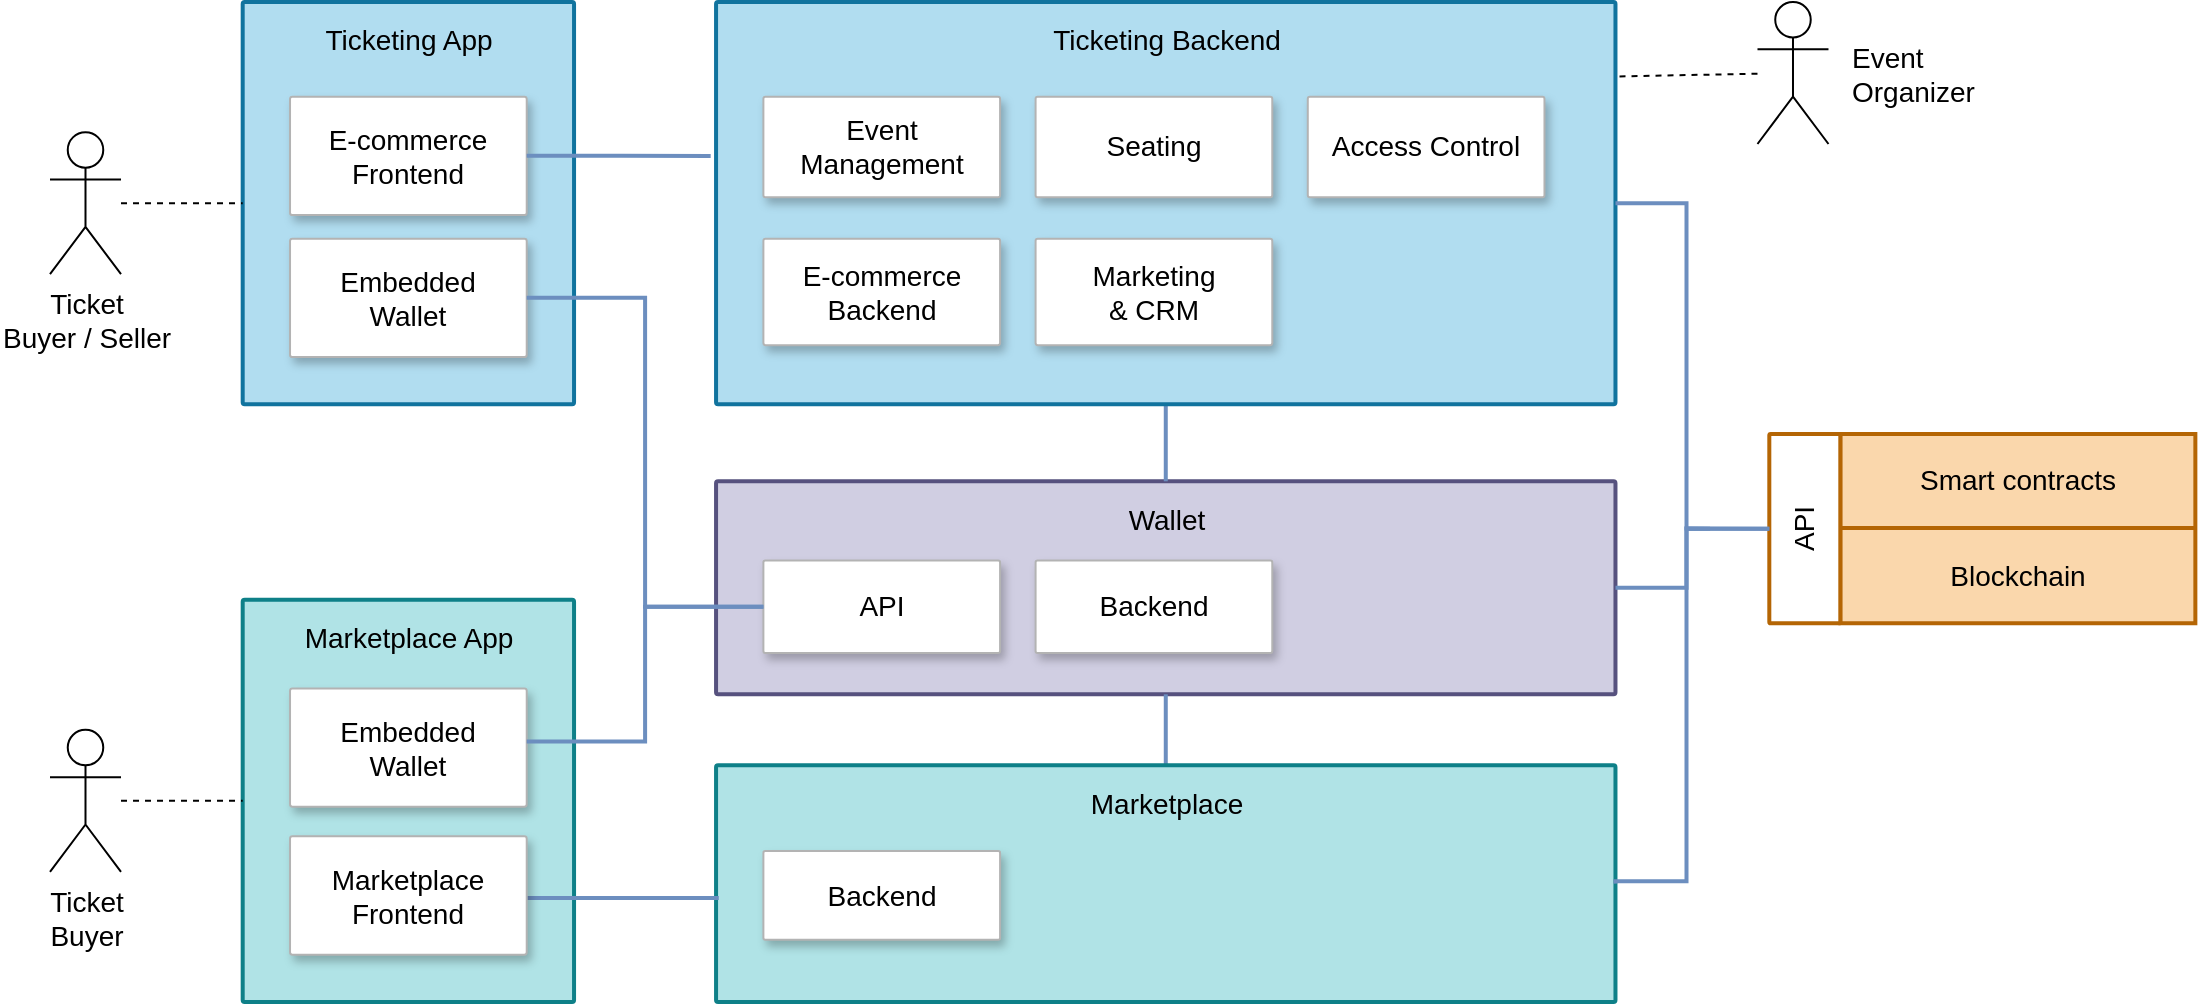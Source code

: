 <mxfile version="14.5.10" type="github">
  <diagram id="f106602c-feb2-e66a-4537-3a34d633f6aa" name="Page-1">
    <mxGraphModel dx="1678" dy="771" grid="0" gridSize="10" guides="1" tooltips="1" connect="1" arrows="1" fold="1" page="1" pageScale="1" pageWidth="1169" pageHeight="827" background="#ffffff" math="0" shadow="0">
      <root>
        <mxCell id="0" />
        <mxCell id="1" parent="0" />
        <mxCell id="Xia8TUtR7QgbiRvDQSHb-1038" value="Wallet" style="points=[[0,0,0],[0.25,0,0],[0.5,0,0],[0.75,0,0],[1,0,0],[1,0.25,0],[1,0.5,0],[1,0.75,0],[1,1,0],[0.75,1,0],[0.5,1,0],[0.25,1,0],[0,1,0],[0,0.75,0],[0,0.5,0],[0,0.25,0]];rounded=1;absoluteArcSize=1;arcSize=2;html=1;strokeColor=#56517e;shadow=0;dashed=0;fontSize=14;align=center;verticalAlign=top;spacing=10;spacingTop=-4;fillColor=#d0cee2;strokeWidth=2;" parent="1" vertex="1">
          <mxGeometry x="395.031" y="386.645" width="449.706" height="106.509" as="geometry" />
        </mxCell>
        <mxCell id="Xia8TUtR7QgbiRvDQSHb-1060" value="Marketplace App" style="points=[[0,0,0],[0.25,0,0],[0.5,0,0],[0.75,0,0],[1,0,0],[1,0.25,0],[1,0.5,0],[1,0.75,0],[1,1,0],[0.75,1,0],[0.5,1,0],[0.25,1,0],[0,1,0],[0,0.75,0],[0,0.5,0],[0,0.25,0]];rounded=1;absoluteArcSize=1;arcSize=2;html=1;shadow=0;dashed=0;fontSize=14;align=center;verticalAlign=top;spacing=10;spacingTop=-4;fillColor=#b0e3e6;strokeColor=#0e8088;strokeWidth=2;" parent="1" vertex="1">
          <mxGeometry x="158.344" y="445.817" width="165.681" height="201.183" as="geometry" />
        </mxCell>
        <mxCell id="ODiTWqgWh26u66qIhI0O-1039" style="edgeStyle=orthogonalEdgeStyle;rounded=0;orthogonalLoop=1;jettySize=auto;html=1;exitX=0.5;exitY=0;exitDx=0;exitDy=0;exitPerimeter=0;entryX=0.5;entryY=1;entryDx=0;entryDy=0;entryPerimeter=0;endArrow=none;endFill=0;dashed=0;fontSize=12;align=left;strokeColor=#6C8EBF;strokeWidth=2;labelBackgroundColor=none;startFill=1;" edge="1" parent="1" source="Xia8TUtR7QgbiRvDQSHb-1017" target="Xia8TUtR7QgbiRvDQSHb-1038">
          <mxGeometry x="40" y="147" as="geometry" />
        </mxCell>
        <mxCell id="Xia8TUtR7QgbiRvDQSHb-1017" value="Marketplace" style="points=[[0,0,0],[0.25,0,0],[0.5,0,0],[0.75,0,0],[1,0,0],[1,0.25,0],[1,0.5,0],[1,0.75,0],[1,1,0],[0.75,1,0],[0.5,1,0],[0.25,1,0],[0,1,0],[0,0.75,0],[0,0.5,0],[0,0.25,0]];rounded=1;absoluteArcSize=1;arcSize=2;html=1;shadow=0;dashed=0;fontSize=14;align=center;verticalAlign=top;spacing=10;spacingTop=-4;fillColor=#b0e3e6;strokeColor=#0e8088;strokeWidth=2;" parent="1" vertex="1">
          <mxGeometry x="395.031" y="528.657" width="449.706" height="118.343" as="geometry" />
        </mxCell>
        <mxCell id="Xia8TUtR7QgbiRvDQSHb-1018" value="Backend" style="rounded=1;whiteSpace=wrap;html=1;fillColor=#ffffff;shadow=1;fontSize=14;strokeWidth=1;arcSize=2;strokeColor=#B3B3B3;" parent="1" vertex="1">
          <mxGeometry x="418.7" y="571.556" width="118.344" height="44.379" as="geometry" />
        </mxCell>
        <mxCell id="Xia8TUtR7QgbiRvDQSHb-1056" value="Ticketing App" style="points=[[0,0,0],[0.25,0,0],[0.5,0,0],[0.75,0,0],[1,0,0],[1,0.25,0],[1,0.5,0],[1,0.75,0],[1,1,0],[0.75,1,0],[0.5,1,0],[0.25,1,0],[0,1,0],[0,0.75,0],[0,0.5,0],[0,0.25,0]];rounded=1;absoluteArcSize=1;arcSize=2;html=1;shadow=0;dashed=0;fontSize=14;align=center;verticalAlign=top;spacing=10;spacingTop=-4;fillColor=#b1ddf0;strokeColor=#10739e;strokeWidth=2;" parent="1" vertex="1">
          <mxGeometry x="158.344" y="147" width="165.681" height="201.183" as="geometry" />
        </mxCell>
        <mxCell id="Xia8TUtR7QgbiRvDQSHb-1057" value="E-commerce&lt;br style=&quot;font-size: 14px;&quot;&gt;Frontend" style="rounded=1;whiteSpace=wrap;html=1;fillColor=#ffffff;shadow=1;fontSize=14;strokeColor=#B3B3B3;strokeWidth=1;arcSize=2;" parent="1" vertex="1">
          <mxGeometry x="182.013" y="194.337" width="118.344" height="59.172" as="geometry" />
        </mxCell>
        <mxCell id="Xia8TUtR7QgbiRvDQSHb-1058" value="Embedded&lt;br style=&quot;font-size: 14px;&quot;&gt;Wallet" style="rounded=1;whiteSpace=wrap;html=1;fillColor=#ffffff;shadow=1;fontSize=14;strokeColor=#B3B3B3;strokeWidth=1;arcSize=2;" parent="1" vertex="1">
          <mxGeometry x="182.013" y="265.343" width="118.344" height="59.172" as="geometry" />
        </mxCell>
        <mxCell id="ODiTWqgWh26u66qIhI0O-1038" style="edgeStyle=orthogonalEdgeStyle;rounded=0;orthogonalLoop=1;jettySize=auto;html=1;exitX=0.5;exitY=1;exitDx=0;exitDy=0;exitPerimeter=0;entryX=0.5;entryY=0;entryDx=0;entryDy=0;entryPerimeter=0;endArrow=none;endFill=0;dashed=0;fontSize=12;align=left;strokeColor=#6C8EBF;strokeWidth=2;labelBackgroundColor=none;startFill=1;" edge="1" parent="1" source="Xia8TUtR7QgbiRvDQSHb-1001" target="Xia8TUtR7QgbiRvDQSHb-1038">
          <mxGeometry x="40" y="147" as="geometry" />
        </mxCell>
        <mxCell id="Xia8TUtR7QgbiRvDQSHb-1001" value="Ticketing Backend" style="points=[[0,0,0],[0.25,0,0],[0.5,0,0],[0.75,0,0],[1,0,0],[1,0.25,0],[1,0.5,0],[1,0.75,0],[1,1,0],[0.75,1,0],[0.5,1,0],[0.25,1,0],[0,1,0],[0,0.75,0],[0,0.5,0],[0,0.25,0]];rounded=1;absoluteArcSize=1;arcSize=2;html=1;shadow=0;dashed=0;fontSize=14;align=center;verticalAlign=top;spacing=10;spacingTop=-4;fillColor=#b1ddf0;strokeColor=#10739e;strokeWidth=2;" parent="1" vertex="1">
          <mxGeometry x="395.031" y="147" width="449.706" height="201.183" as="geometry" />
        </mxCell>
        <mxCell id="ODiTWqgWh26u66qIhI0O-1012" style="edgeStyle=orthogonalEdgeStyle;rounded=0;orthogonalLoop=1;jettySize=auto;html=1;entryX=-0.006;entryY=0.383;entryDx=0;entryDy=0;entryPerimeter=0;fontColor=#000000;endArrow=none;endFill=0;dashed=0;fontSize=12;align=left;strokeColor=#6C8EBF;strokeWidth=2;labelBackgroundColor=none;startFill=1;" edge="1" parent="1" source="Xia8TUtR7QgbiRvDQSHb-1057" target="Xia8TUtR7QgbiRvDQSHb-1001">
          <mxGeometry x="40" y="147" as="geometry" />
        </mxCell>
        <mxCell id="Xia8TUtR7QgbiRvDQSHb-1009" value="Event&lt;br style=&quot;font-size: 14px;&quot;&gt;Management" style="rounded=1;whiteSpace=wrap;html=1;shadow=1;fontSize=14;strokeWidth=1;arcSize=2;strokeColor=#B3B3B3;" parent="1" vertex="1">
          <mxGeometry x="418.7" y="194.337" width="118.344" height="50.296" as="geometry" />
        </mxCell>
        <mxCell id="Xia8TUtR7QgbiRvDQSHb-1010" value="Seating" style="rounded=1;whiteSpace=wrap;html=1;fillColor=#ffffff;shadow=1;fontSize=14;strokeWidth=1;arcSize=2;strokeColor=#B3B3B3;" parent="1" vertex="1">
          <mxGeometry x="554.795" y="194.337" width="118.344" height="50.296" as="geometry" />
        </mxCell>
        <mxCell id="Xia8TUtR7QgbiRvDQSHb-1012" value="E-commerce&lt;br style=&quot;font-size: 14px;&quot;&gt;Backend" style="rounded=1;whiteSpace=wrap;html=1;fillColor=#ffffff;shadow=1;fontSize=14;strokeWidth=1;arcSize=2;strokeColor=#B3B3B3;" parent="1" vertex="1">
          <mxGeometry x="418.7" y="265.343" width="118.344" height="53.254" as="geometry" />
        </mxCell>
        <mxCell id="Xia8TUtR7QgbiRvDQSHb-1015" value="Marketing&lt;br style=&quot;font-size: 14px;&quot;&gt;&amp;amp; CRM" style="rounded=1;whiteSpace=wrap;html=1;fillColor=#ffffff;shadow=1;fontSize=14;strokeWidth=1;arcSize=2;strokeColor=#B3B3B3;" parent="1" vertex="1">
          <mxGeometry x="554.795" y="265.343" width="118.344" height="53.254" as="geometry" />
        </mxCell>
        <mxCell id="Xia8TUtR7QgbiRvDQSHb-1016" value="Access Control" style="rounded=1;whiteSpace=wrap;html=1;fillColor=#ffffff;shadow=1;fontSize=14;strokeWidth=1;arcSize=2;strokeColor=#B3B3B3;" parent="1" vertex="1">
          <mxGeometry x="690.891" y="194.337" width="118.344" height="50.296" as="geometry" />
        </mxCell>
        <mxCell id="ODiTWqgWh26u66qIhI0O-1017" value="" style="rounded=0;orthogonalLoop=1;jettySize=auto;html=1;fontColor=#000000;endArrow=none;endFill=0;dashed=1;" edge="1" parent="1" source="ODiTWqgWh26u66qIhI0O-1013" target="Xia8TUtR7QgbiRvDQSHb-1056">
          <mxGeometry x="40" y="147" as="geometry">
            <mxPoint x="111.006" y="303.805" as="targetPoint" />
          </mxGeometry>
        </mxCell>
        <mxCell id="ODiTWqgWh26u66qIhI0O-1013" value="Ticket&lt;br&gt;Buyer / Seller" style="shape=umlActor;verticalLabelPosition=bottom;verticalAlign=top;html=1;outlineConnect=0;fontColor=#000000;strokeColor=#000000;fillColor=none;align=center;labelPosition=center;fontSize=14;" vertex="1" parent="1">
          <mxGeometry x="62" y="212.089" width="35.503" height="71.006" as="geometry" />
        </mxCell>
        <mxCell id="ODiTWqgWh26u66qIhI0O-1046" value="" style="rounded=0;orthogonalLoop=1;jettySize=auto;html=1;endArrow=none;endFill=0;dashed=1;" edge="1" parent="1" source="ODiTWqgWh26u66qIhI0O-1029" target="Xia8TUtR7QgbiRvDQSHb-1060">
          <mxGeometry x="40" y="147" as="geometry" />
        </mxCell>
        <mxCell id="ODiTWqgWh26u66qIhI0O-1029" value="Ticket&lt;br&gt;Buyer" style="shape=umlActor;verticalLabelPosition=bottom;verticalAlign=top;html=1;outlineConnect=0;fontColor=#000000;strokeColor=#000000;fillColor=none;align=center;fontSize=14;" vertex="1" parent="1">
          <mxGeometry x="62" y="510.905" width="35.503" height="71.006" as="geometry" />
        </mxCell>
        <mxCell id="ODiTWqgWh26u66qIhI0O-1053" value="" style="edgeStyle=none;rounded=0;orthogonalLoop=1;jettySize=auto;html=1;fontColor=#000000;endArrow=none;endFill=0;dashed=1;entryX=1.002;entryY=0.185;entryDx=0;entryDy=0;entryPerimeter=0;" edge="1" parent="1" source="ODiTWqgWh26u66qIhI0O-1030" target="Xia8TUtR7QgbiRvDQSHb-1001">
          <mxGeometry x="40" y="147" as="geometry" />
        </mxCell>
        <mxCell id="ODiTWqgWh26u66qIhI0O-1030" value="Event&lt;br&gt;Organizer" style="shape=umlActor;verticalLabelPosition=middle;verticalAlign=middle;html=1;outlineConnect=0;fontColor=#000000;strokeColor=#000000;fillColor=none;align=left;labelPosition=right;fontSize=14;spacingLeft=10;" vertex="1" parent="1">
          <mxGeometry x="915.744" y="147" width="35.503" height="71.006" as="geometry" />
        </mxCell>
        <mxCell id="ODiTWqgWh26u66qIhI0O-1041" style="edgeStyle=orthogonalEdgeStyle;rounded=0;orthogonalLoop=1;jettySize=auto;html=1;entryX=0.003;entryY=0.561;entryDx=0;entryDy=0;entryPerimeter=0;endArrow=none;endFill=0;dashed=0;fontSize=12;align=left;strokeColor=#6C8EBF;strokeWidth=2;labelBackgroundColor=none;startFill=1;" edge="1" parent="1" source="Xia8TUtR7QgbiRvDQSHb-1061" target="Xia8TUtR7QgbiRvDQSHb-1017">
          <mxGeometry x="40" y="147" as="geometry">
            <Array as="points">
              <mxPoint x="324.025" y="594.929" />
              <mxPoint x="324.025" y="594.929" />
            </Array>
          </mxGeometry>
        </mxCell>
        <mxCell id="Xia8TUtR7QgbiRvDQSHb-1061" value="Marketplace&lt;br style=&quot;font-size: 14px;&quot;&gt;Frontend" style="rounded=1;whiteSpace=wrap;html=1;fillColor=#ffffff;shadow=1;fontSize=14;strokeColor=#B3B3B3;strokeWidth=1;arcSize=2;" parent="1" vertex="1">
          <mxGeometry x="182.013" y="564.16" width="118.344" height="59.172" as="geometry" />
        </mxCell>
        <mxCell id="Xia8TUtR7QgbiRvDQSHb-1062" value="Embedded&lt;br style=&quot;font-size: 14px;&quot;&gt;Wallet" style="rounded=1;whiteSpace=wrap;html=1;fillColor=#ffffff;shadow=1;fontSize=14;strokeColor=#B3B3B3;strokeWidth=1;arcSize=2;" parent="1" vertex="1">
          <mxGeometry x="182.013" y="490.195" width="118.344" height="59.172" as="geometry" />
        </mxCell>
        <mxCell id="ODiTWqgWh26u66qIhI0O-1064" style="edgeStyle=orthogonalEdgeStyle;rounded=0;orthogonalLoop=1;jettySize=auto;html=1;exitX=1;exitY=0.5;exitDx=0;exitDy=0;exitPerimeter=0;fontColor=#000000;endArrow=none;endFill=0;dashed=0;fontSize=12;align=left;strokeColor=#6C8EBF;strokeWidth=2;labelBackgroundColor=none;startFill=1;" edge="1" parent="1" source="Xia8TUtR7QgbiRvDQSHb-1038">
          <mxGeometry x="40" y="147" as="geometry">
            <mxPoint x="892.075" y="410.314" as="targetPoint" />
            <Array as="points">
              <mxPoint x="880.241" y="439.899" />
              <mxPoint x="880.241" y="410.314" />
            </Array>
          </mxGeometry>
        </mxCell>
        <mxCell id="Xia8TUtR7QgbiRvDQSHb-1039" value="API" style="rounded=1;whiteSpace=wrap;html=1;fillColor=#ffffff;shadow=1;fontSize=14;strokeWidth=1;arcSize=2;strokeColor=#B3B3B3;" parent="1" vertex="1">
          <mxGeometry x="418.7" y="426.29" width="118.344" height="46.154" as="geometry" />
        </mxCell>
        <mxCell id="ODiTWqgWh26u66qIhI0O-1008" style="edgeStyle=orthogonalEdgeStyle;rounded=0;orthogonalLoop=1;jettySize=auto;html=1;fontColor=#000000;endArrow=none;endFill=0;dashed=0;fontSize=12;align=left;strokeColor=#6C8EBF;strokeWidth=2;labelBackgroundColor=none;startFill=1;entryX=0;entryY=0.5;entryDx=0;entryDy=0;" edge="1" parent="1" source="Xia8TUtR7QgbiRvDQSHb-1058" target="Xia8TUtR7QgbiRvDQSHb-1039">
          <mxGeometry x="40" y="147" as="geometry">
            <mxPoint x="418.7" y="445.817" as="targetPoint" />
            <Array as="points">
              <mxPoint x="359.528" y="295.521" />
              <mxPoint x="359.528" y="449.367" />
            </Array>
          </mxGeometry>
        </mxCell>
        <mxCell id="ODiTWqgWh26u66qIhI0O-1010" style="edgeStyle=orthogonalEdgeStyle;rounded=0;orthogonalLoop=1;jettySize=auto;html=1;entryX=0;entryY=0.5;entryDx=0;entryDy=0;fontColor=#000000;endArrow=none;endFill=0;dashed=0;fontSize=12;align=left;strokeColor=#6C8EBF;strokeWidth=2;labelBackgroundColor=none;startFill=1;" edge="1" parent="1" source="Xia8TUtR7QgbiRvDQSHb-1062" target="Xia8TUtR7QgbiRvDQSHb-1039">
          <mxGeometry x="40" y="147" as="geometry">
            <Array as="points">
              <mxPoint x="359.528" y="516.822" />
              <mxPoint x="359.528" y="449.367" />
            </Array>
          </mxGeometry>
        </mxCell>
        <mxCell id="ODiTWqgWh26u66qIhI0O-1009" value="Backend" style="rounded=1;whiteSpace=wrap;html=1;fillColor=#ffffff;shadow=1;fontSize=14;strokeWidth=1;arcSize=2;strokeColor=#B3B3B3;" vertex="1" parent="1">
          <mxGeometry x="554.795" y="426.29" width="118.344" height="46.154" as="geometry" />
        </mxCell>
        <mxCell id="ODiTWqgWh26u66qIhI0O-1061" value="" style="group" vertex="1" connectable="0" parent="1">
          <mxGeometry x="921.661" y="362.976" width="213.019" height="94.675" as="geometry" />
        </mxCell>
        <mxCell id="ODiTWqgWh26u66qIhI0O-1055" value="" style="shape=table;html=1;whiteSpace=wrap;startSize=0;container=1;collapsible=0;childLayout=tableLayout;strokeColor=#b46504;fillColor=#fad7ac;strokeWidth=2;fontSize=14;" vertex="1" parent="ODiTWqgWh26u66qIhI0O-1061">
          <mxGeometry x="35.503" width="177.516" height="94.675" as="geometry" />
        </mxCell>
        <mxCell id="ODiTWqgWh26u66qIhI0O-1056" value="" style="shape=partialRectangle;html=1;whiteSpace=wrap;collapsible=0;dropTarget=0;pointerEvents=0;fillColor=none;top=0;left=0;bottom=0;right=0;points=[[0,0.5],[1,0.5]];portConstraint=eastwest;" vertex="1" parent="ODiTWqgWh26u66qIhI0O-1055">
          <mxGeometry width="177.516" height="47" as="geometry" />
        </mxCell>
        <mxCell id="ODiTWqgWh26u66qIhI0O-1057" value="Smart contracts" style="shape=partialRectangle;html=1;whiteSpace=wrap;connectable=0;overflow=hidden;fillColor=none;top=0;left=0;bottom=0;right=0;fontSize=14;" vertex="1" parent="ODiTWqgWh26u66qIhI0O-1056">
          <mxGeometry width="178" height="47" as="geometry" />
        </mxCell>
        <mxCell id="ODiTWqgWh26u66qIhI0O-1058" value="" style="shape=partialRectangle;html=1;whiteSpace=wrap;collapsible=0;dropTarget=0;pointerEvents=0;fillColor=none;top=0;left=0;bottom=0;right=0;points=[[0,0.5],[1,0.5]];portConstraint=eastwest;" vertex="1" parent="ODiTWqgWh26u66qIhI0O-1055">
          <mxGeometry y="47" width="177.516" height="48" as="geometry" />
        </mxCell>
        <mxCell id="ODiTWqgWh26u66qIhI0O-1059" value="Blockchain" style="shape=partialRectangle;html=1;whiteSpace=wrap;connectable=0;overflow=hidden;fillColor=none;top=0;left=0;bottom=0;right=0;fontSize=14;" vertex="1" parent="ODiTWqgWh26u66qIhI0O-1058">
          <mxGeometry width="178" height="48" as="geometry" />
        </mxCell>
        <mxCell id="ODiTWqgWh26u66qIhI0O-1060" value="API" style="rounded=1;whiteSpace=wrap;html=1;align=center;labelBorderColor=none;rotation=-90;shadow=0;fontSize=14;strokeWidth=2;arcSize=2;strokeColor=#b46504;fillColor=#FFFFFF;" vertex="1" parent="ODiTWqgWh26u66qIhI0O-1061">
          <mxGeometry x="-29.586" y="29.586" width="94.675" height="35.503" as="geometry" />
        </mxCell>
        <mxCell id="ODiTWqgWh26u66qIhI0O-1063" style="edgeStyle=orthogonalEdgeStyle;rounded=0;orthogonalLoop=1;jettySize=auto;html=1;exitX=1;exitY=0.5;exitDx=0;exitDy=0;exitPerimeter=0;entryX=0.5;entryY=0;entryDx=0;entryDy=0;fontColor=#000000;endArrow=none;endFill=0;dashed=0;fontSize=12;align=left;strokeColor=#6C8EBF;strokeWidth=2;labelBackgroundColor=none;startFill=1;" edge="1" parent="1" source="Xia8TUtR7QgbiRvDQSHb-1017" target="ODiTWqgWh26u66qIhI0O-1060">
          <mxGeometry x="40" y="147" as="geometry">
            <Array as="points">
              <mxPoint x="880.241" y="586.645" />
              <mxPoint x="880.241" y="410.314" />
            </Array>
          </mxGeometry>
        </mxCell>
        <mxCell id="ODiTWqgWh26u66qIhI0O-1065" style="edgeStyle=orthogonalEdgeStyle;rounded=0;orthogonalLoop=1;jettySize=auto;html=1;exitX=1;exitY=0.5;exitDx=0;exitDy=0;exitPerimeter=0;entryX=0.5;entryY=0;entryDx=0;entryDy=0;fontColor=#000000;endArrow=none;endFill=0;dashed=0;fontSize=12;align=left;strokeColor=#6C8EBF;strokeWidth=2;labelBackgroundColor=none;startFill=1;" edge="1" parent="1" source="Xia8TUtR7QgbiRvDQSHb-1001" target="ODiTWqgWh26u66qIhI0O-1060">
          <mxGeometry x="40" y="147" as="geometry">
            <Array as="points">
              <mxPoint x="880.241" y="248.183" />
              <mxPoint x="880.241" y="410.314" />
            </Array>
          </mxGeometry>
        </mxCell>
      </root>
    </mxGraphModel>
  </diagram>
</mxfile>
